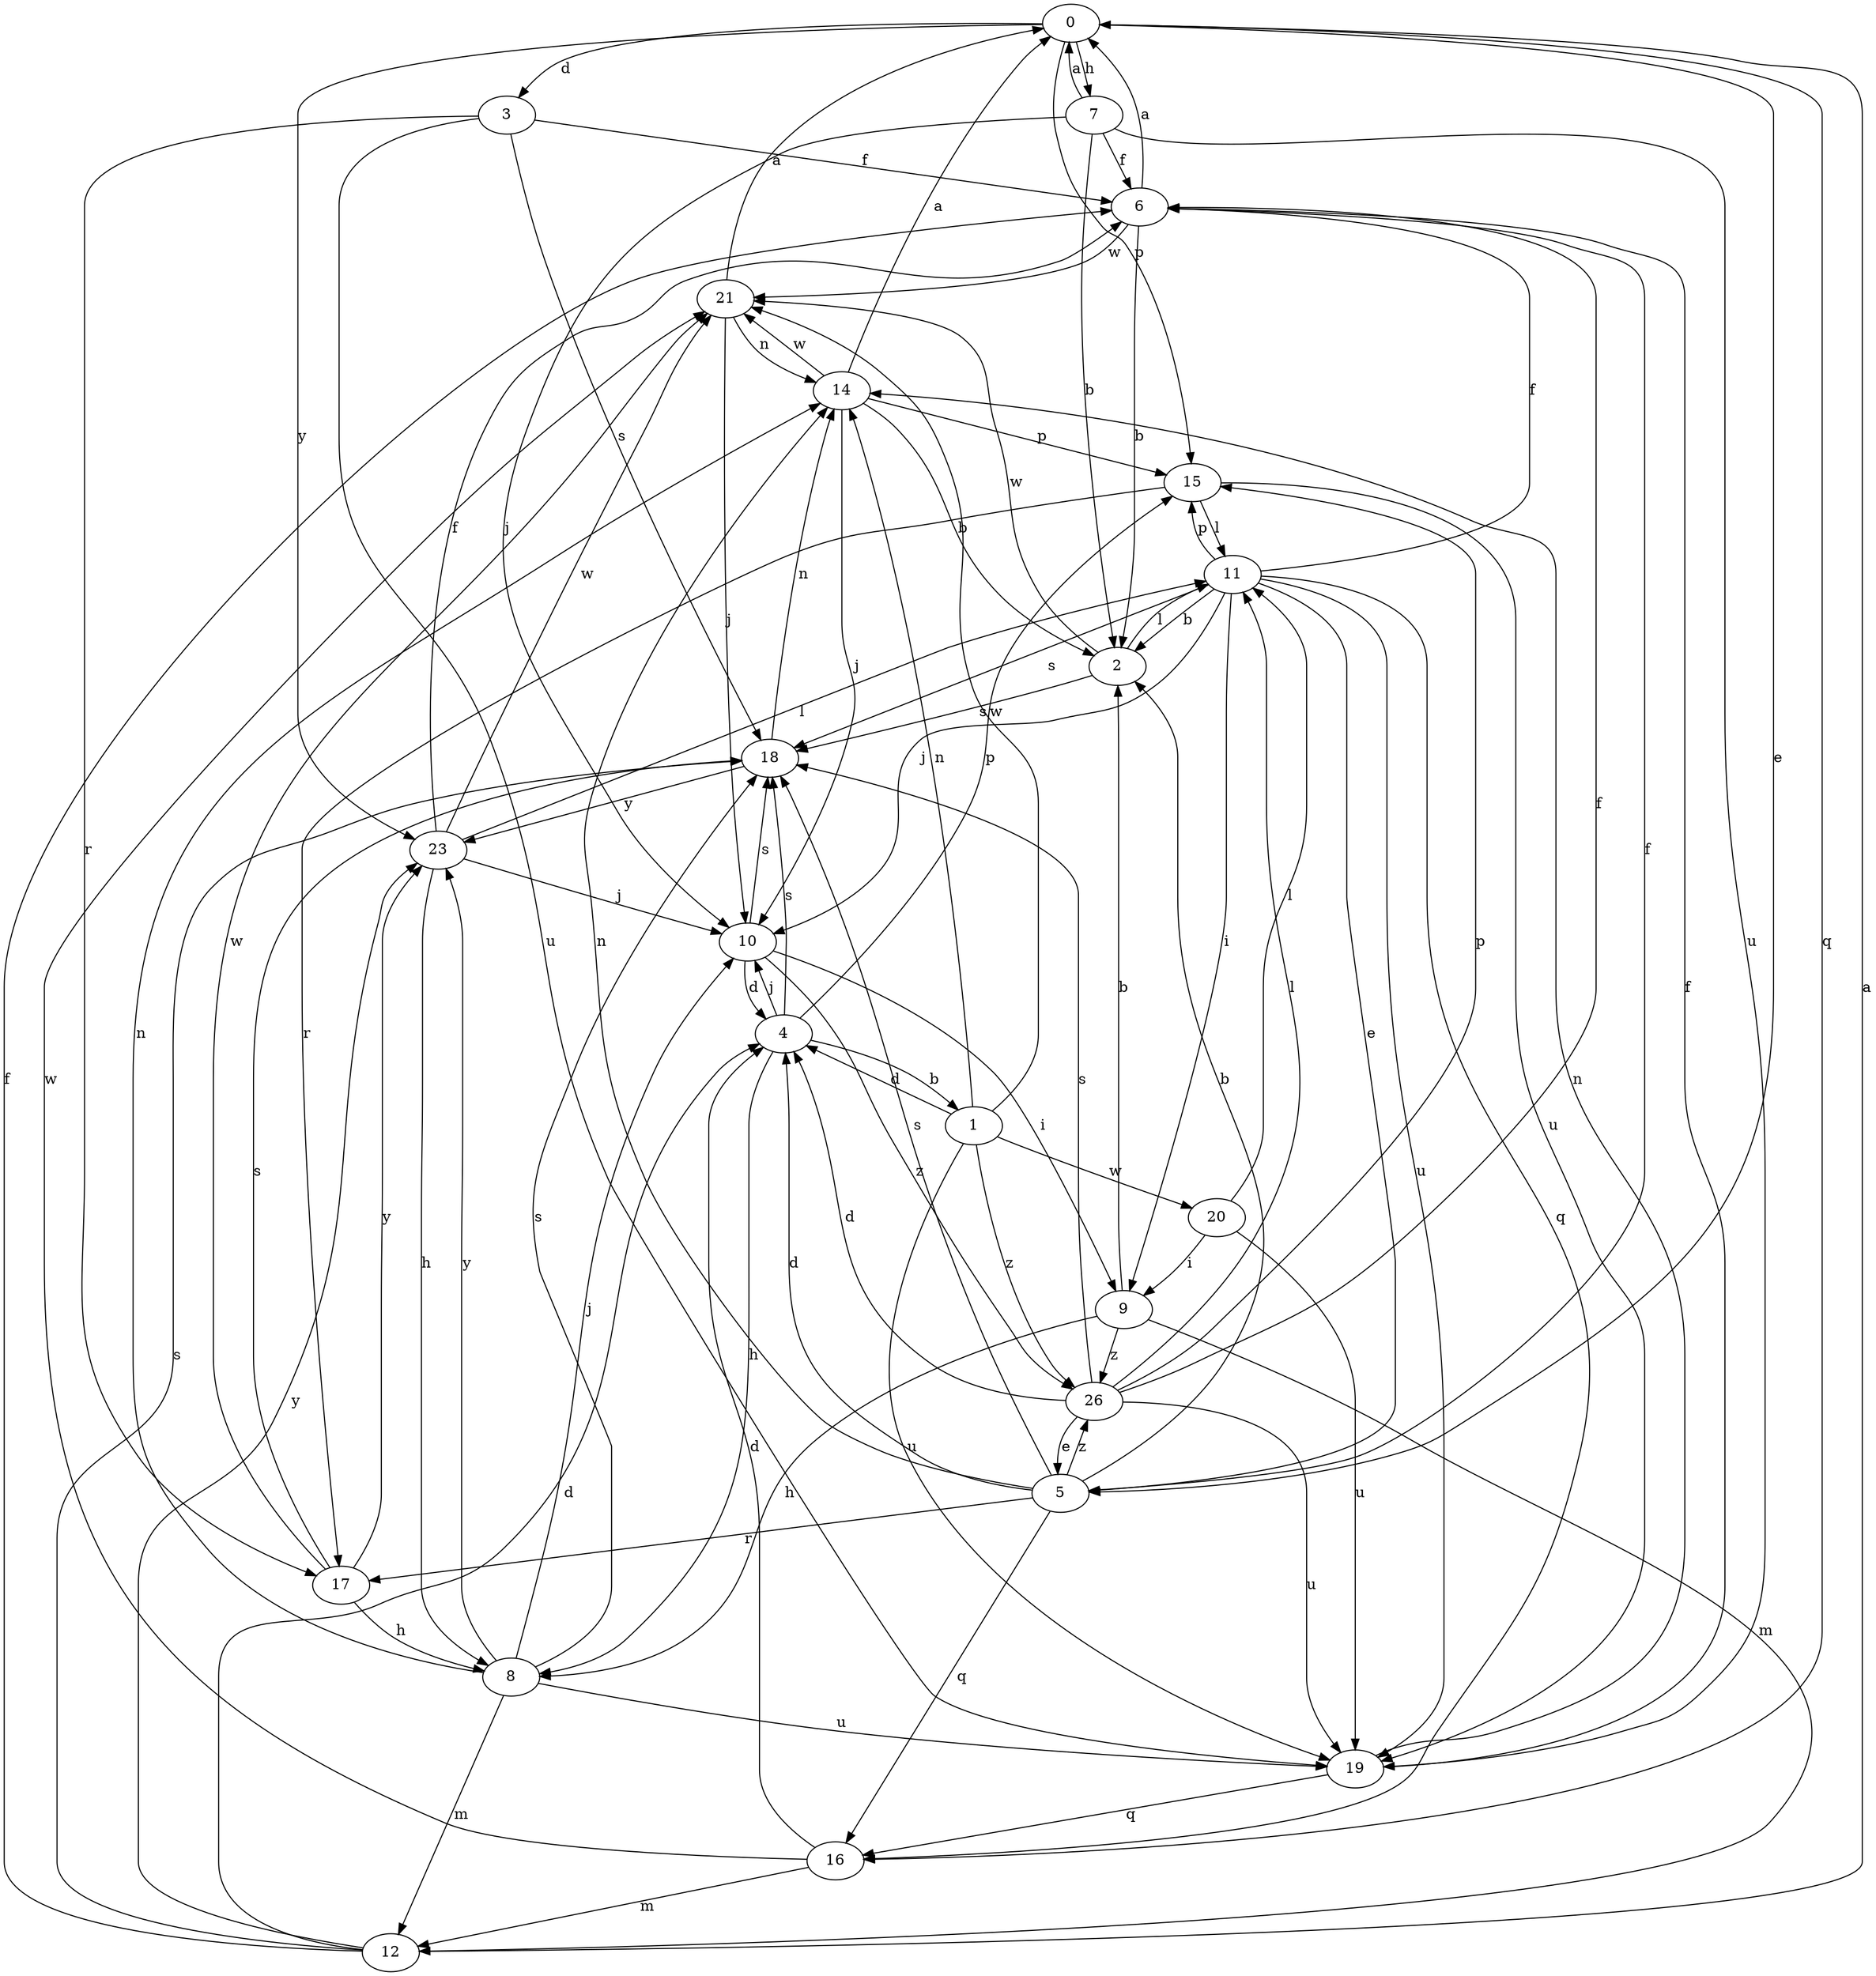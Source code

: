 strict digraph  {
0;
1;
2;
3;
4;
5;
6;
7;
8;
9;
10;
11;
12;
14;
15;
16;
17;
18;
19;
20;
21;
23;
26;
0 -> 3  [label=d];
0 -> 5  [label=e];
0 -> 7  [label=h];
0 -> 15  [label=p];
0 -> 16  [label=q];
0 -> 23  [label=y];
1 -> 4  [label=d];
1 -> 14  [label=n];
1 -> 19  [label=u];
1 -> 20  [label=w];
1 -> 21  [label=w];
1 -> 26  [label=z];
2 -> 11  [label=l];
2 -> 18  [label=s];
2 -> 21  [label=w];
3 -> 6  [label=f];
3 -> 17  [label=r];
3 -> 18  [label=s];
3 -> 19  [label=u];
4 -> 1  [label=b];
4 -> 8  [label=h];
4 -> 10  [label=j];
4 -> 15  [label=p];
4 -> 18  [label=s];
5 -> 2  [label=b];
5 -> 4  [label=d];
5 -> 6  [label=f];
5 -> 14  [label=n];
5 -> 16  [label=q];
5 -> 17  [label=r];
5 -> 18  [label=s];
5 -> 26  [label=z];
6 -> 0  [label=a];
6 -> 2  [label=b];
6 -> 21  [label=w];
7 -> 0  [label=a];
7 -> 2  [label=b];
7 -> 6  [label=f];
7 -> 10  [label=j];
7 -> 19  [label=u];
8 -> 10  [label=j];
8 -> 12  [label=m];
8 -> 14  [label=n];
8 -> 18  [label=s];
8 -> 19  [label=u];
8 -> 23  [label=y];
9 -> 2  [label=b];
9 -> 8  [label=h];
9 -> 12  [label=m];
9 -> 26  [label=z];
10 -> 4  [label=d];
10 -> 9  [label=i];
10 -> 18  [label=s];
10 -> 26  [label=z];
11 -> 2  [label=b];
11 -> 5  [label=e];
11 -> 6  [label=f];
11 -> 9  [label=i];
11 -> 10  [label=j];
11 -> 15  [label=p];
11 -> 16  [label=q];
11 -> 18  [label=s];
11 -> 19  [label=u];
12 -> 0  [label=a];
12 -> 4  [label=d];
12 -> 6  [label=f];
12 -> 18  [label=s];
12 -> 23  [label=y];
14 -> 0  [label=a];
14 -> 2  [label=b];
14 -> 10  [label=j];
14 -> 15  [label=p];
14 -> 21  [label=w];
15 -> 11  [label=l];
15 -> 17  [label=r];
15 -> 19  [label=u];
16 -> 4  [label=d];
16 -> 12  [label=m];
16 -> 21  [label=w];
17 -> 8  [label=h];
17 -> 18  [label=s];
17 -> 21  [label=w];
17 -> 23  [label=y];
18 -> 14  [label=n];
18 -> 23  [label=y];
19 -> 6  [label=f];
19 -> 14  [label=n];
19 -> 16  [label=q];
20 -> 9  [label=i];
20 -> 11  [label=l];
20 -> 19  [label=u];
21 -> 0  [label=a];
21 -> 10  [label=j];
21 -> 14  [label=n];
23 -> 6  [label=f];
23 -> 8  [label=h];
23 -> 10  [label=j];
23 -> 11  [label=l];
23 -> 21  [label=w];
26 -> 4  [label=d];
26 -> 5  [label=e];
26 -> 6  [label=f];
26 -> 11  [label=l];
26 -> 15  [label=p];
26 -> 18  [label=s];
26 -> 19  [label=u];
}
